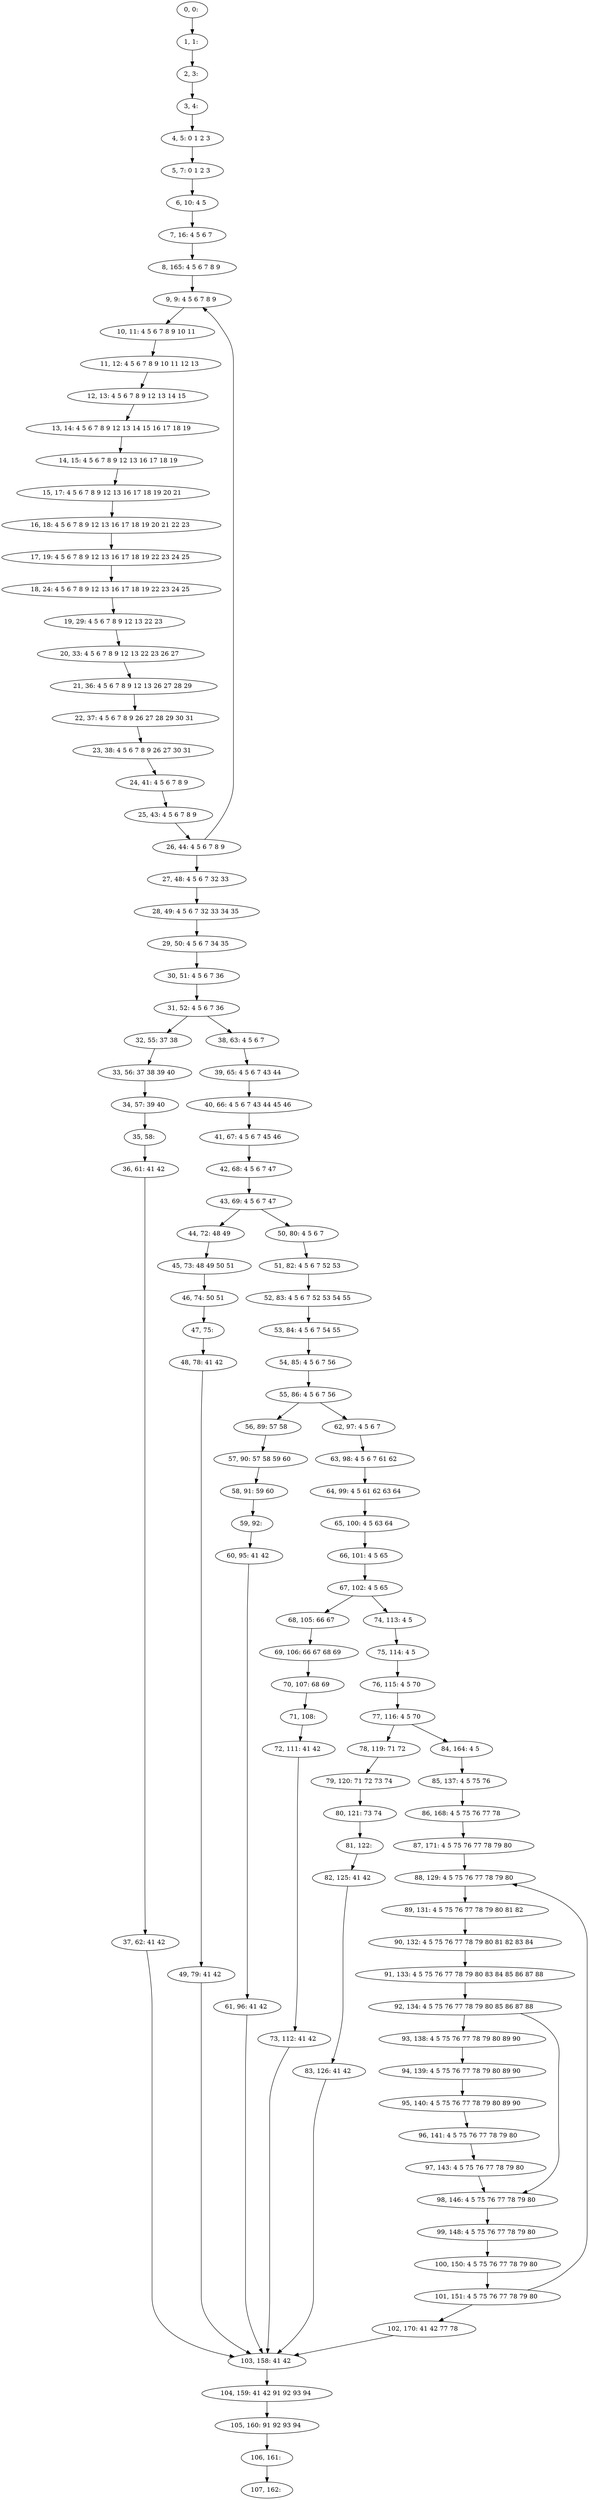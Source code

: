 digraph G {
0[label="0, 0: "];
1[label="1, 1: "];
2[label="2, 3: "];
3[label="3, 4: "];
4[label="4, 5: 0 1 2 3 "];
5[label="5, 7: 0 1 2 3 "];
6[label="6, 10: 4 5 "];
7[label="7, 16: 4 5 6 7 "];
8[label="8, 165: 4 5 6 7 8 9 "];
9[label="9, 9: 4 5 6 7 8 9 "];
10[label="10, 11: 4 5 6 7 8 9 10 11 "];
11[label="11, 12: 4 5 6 7 8 9 10 11 12 13 "];
12[label="12, 13: 4 5 6 7 8 9 12 13 14 15 "];
13[label="13, 14: 4 5 6 7 8 9 12 13 14 15 16 17 18 19 "];
14[label="14, 15: 4 5 6 7 8 9 12 13 16 17 18 19 "];
15[label="15, 17: 4 5 6 7 8 9 12 13 16 17 18 19 20 21 "];
16[label="16, 18: 4 5 6 7 8 9 12 13 16 17 18 19 20 21 22 23 "];
17[label="17, 19: 4 5 6 7 8 9 12 13 16 17 18 19 22 23 24 25 "];
18[label="18, 24: 4 5 6 7 8 9 12 13 16 17 18 19 22 23 24 25 "];
19[label="19, 29: 4 5 6 7 8 9 12 13 22 23 "];
20[label="20, 33: 4 5 6 7 8 9 12 13 22 23 26 27 "];
21[label="21, 36: 4 5 6 7 8 9 12 13 26 27 28 29 "];
22[label="22, 37: 4 5 6 7 8 9 26 27 28 29 30 31 "];
23[label="23, 38: 4 5 6 7 8 9 26 27 30 31 "];
24[label="24, 41: 4 5 6 7 8 9 "];
25[label="25, 43: 4 5 6 7 8 9 "];
26[label="26, 44: 4 5 6 7 8 9 "];
27[label="27, 48: 4 5 6 7 32 33 "];
28[label="28, 49: 4 5 6 7 32 33 34 35 "];
29[label="29, 50: 4 5 6 7 34 35 "];
30[label="30, 51: 4 5 6 7 36 "];
31[label="31, 52: 4 5 6 7 36 "];
32[label="32, 55: 37 38 "];
33[label="33, 56: 37 38 39 40 "];
34[label="34, 57: 39 40 "];
35[label="35, 58: "];
36[label="36, 61: 41 42 "];
37[label="37, 62: 41 42 "];
38[label="38, 63: 4 5 6 7 "];
39[label="39, 65: 4 5 6 7 43 44 "];
40[label="40, 66: 4 5 6 7 43 44 45 46 "];
41[label="41, 67: 4 5 6 7 45 46 "];
42[label="42, 68: 4 5 6 7 47 "];
43[label="43, 69: 4 5 6 7 47 "];
44[label="44, 72: 48 49 "];
45[label="45, 73: 48 49 50 51 "];
46[label="46, 74: 50 51 "];
47[label="47, 75: "];
48[label="48, 78: 41 42 "];
49[label="49, 79: 41 42 "];
50[label="50, 80: 4 5 6 7 "];
51[label="51, 82: 4 5 6 7 52 53 "];
52[label="52, 83: 4 5 6 7 52 53 54 55 "];
53[label="53, 84: 4 5 6 7 54 55 "];
54[label="54, 85: 4 5 6 7 56 "];
55[label="55, 86: 4 5 6 7 56 "];
56[label="56, 89: 57 58 "];
57[label="57, 90: 57 58 59 60 "];
58[label="58, 91: 59 60 "];
59[label="59, 92: "];
60[label="60, 95: 41 42 "];
61[label="61, 96: 41 42 "];
62[label="62, 97: 4 5 6 7 "];
63[label="63, 98: 4 5 6 7 61 62 "];
64[label="64, 99: 4 5 61 62 63 64 "];
65[label="65, 100: 4 5 63 64 "];
66[label="66, 101: 4 5 65 "];
67[label="67, 102: 4 5 65 "];
68[label="68, 105: 66 67 "];
69[label="69, 106: 66 67 68 69 "];
70[label="70, 107: 68 69 "];
71[label="71, 108: "];
72[label="72, 111: 41 42 "];
73[label="73, 112: 41 42 "];
74[label="74, 113: 4 5 "];
75[label="75, 114: 4 5 "];
76[label="76, 115: 4 5 70 "];
77[label="77, 116: 4 5 70 "];
78[label="78, 119: 71 72 "];
79[label="79, 120: 71 72 73 74 "];
80[label="80, 121: 73 74 "];
81[label="81, 122: "];
82[label="82, 125: 41 42 "];
83[label="83, 126: 41 42 "];
84[label="84, 164: 4 5 "];
85[label="85, 137: 4 5 75 76 "];
86[label="86, 168: 4 5 75 76 77 78 "];
87[label="87, 171: 4 5 75 76 77 78 79 80 "];
88[label="88, 129: 4 5 75 76 77 78 79 80 "];
89[label="89, 131: 4 5 75 76 77 78 79 80 81 82 "];
90[label="90, 132: 4 5 75 76 77 78 79 80 81 82 83 84 "];
91[label="91, 133: 4 5 75 76 77 78 79 80 83 84 85 86 87 88 "];
92[label="92, 134: 4 5 75 76 77 78 79 80 85 86 87 88 "];
93[label="93, 138: 4 5 75 76 77 78 79 80 89 90 "];
94[label="94, 139: 4 5 75 76 77 78 79 80 89 90 "];
95[label="95, 140: 4 5 75 76 77 78 79 80 89 90 "];
96[label="96, 141: 4 5 75 76 77 78 79 80 "];
97[label="97, 143: 4 5 75 76 77 78 79 80 "];
98[label="98, 146: 4 5 75 76 77 78 79 80 "];
99[label="99, 148: 4 5 75 76 77 78 79 80 "];
100[label="100, 150: 4 5 75 76 77 78 79 80 "];
101[label="101, 151: 4 5 75 76 77 78 79 80 "];
102[label="102, 170: 41 42 77 78 "];
103[label="103, 158: 41 42 "];
104[label="104, 159: 41 42 91 92 93 94 "];
105[label="105, 160: 91 92 93 94 "];
106[label="106, 161: "];
107[label="107, 162: "];
0->1 ;
1->2 ;
2->3 ;
3->4 ;
4->5 ;
5->6 ;
6->7 ;
7->8 ;
8->9 ;
9->10 ;
10->11 ;
11->12 ;
12->13 ;
13->14 ;
14->15 ;
15->16 ;
16->17 ;
17->18 ;
18->19 ;
19->20 ;
20->21 ;
21->22 ;
22->23 ;
23->24 ;
24->25 ;
25->26 ;
26->27 ;
26->9 ;
27->28 ;
28->29 ;
29->30 ;
30->31 ;
31->32 ;
31->38 ;
32->33 ;
33->34 ;
34->35 ;
35->36 ;
36->37 ;
37->103 ;
38->39 ;
39->40 ;
40->41 ;
41->42 ;
42->43 ;
43->44 ;
43->50 ;
44->45 ;
45->46 ;
46->47 ;
47->48 ;
48->49 ;
49->103 ;
50->51 ;
51->52 ;
52->53 ;
53->54 ;
54->55 ;
55->56 ;
55->62 ;
56->57 ;
57->58 ;
58->59 ;
59->60 ;
60->61 ;
61->103 ;
62->63 ;
63->64 ;
64->65 ;
65->66 ;
66->67 ;
67->68 ;
67->74 ;
68->69 ;
69->70 ;
70->71 ;
71->72 ;
72->73 ;
73->103 ;
74->75 ;
75->76 ;
76->77 ;
77->78 ;
77->84 ;
78->79 ;
79->80 ;
80->81 ;
81->82 ;
82->83 ;
83->103 ;
84->85 ;
85->86 ;
86->87 ;
87->88 ;
88->89 ;
89->90 ;
90->91 ;
91->92 ;
92->93 ;
92->98 ;
93->94 ;
94->95 ;
95->96 ;
96->97 ;
97->98 ;
98->99 ;
99->100 ;
100->101 ;
101->102 ;
101->88 ;
102->103 ;
103->104 ;
104->105 ;
105->106 ;
106->107 ;
}

